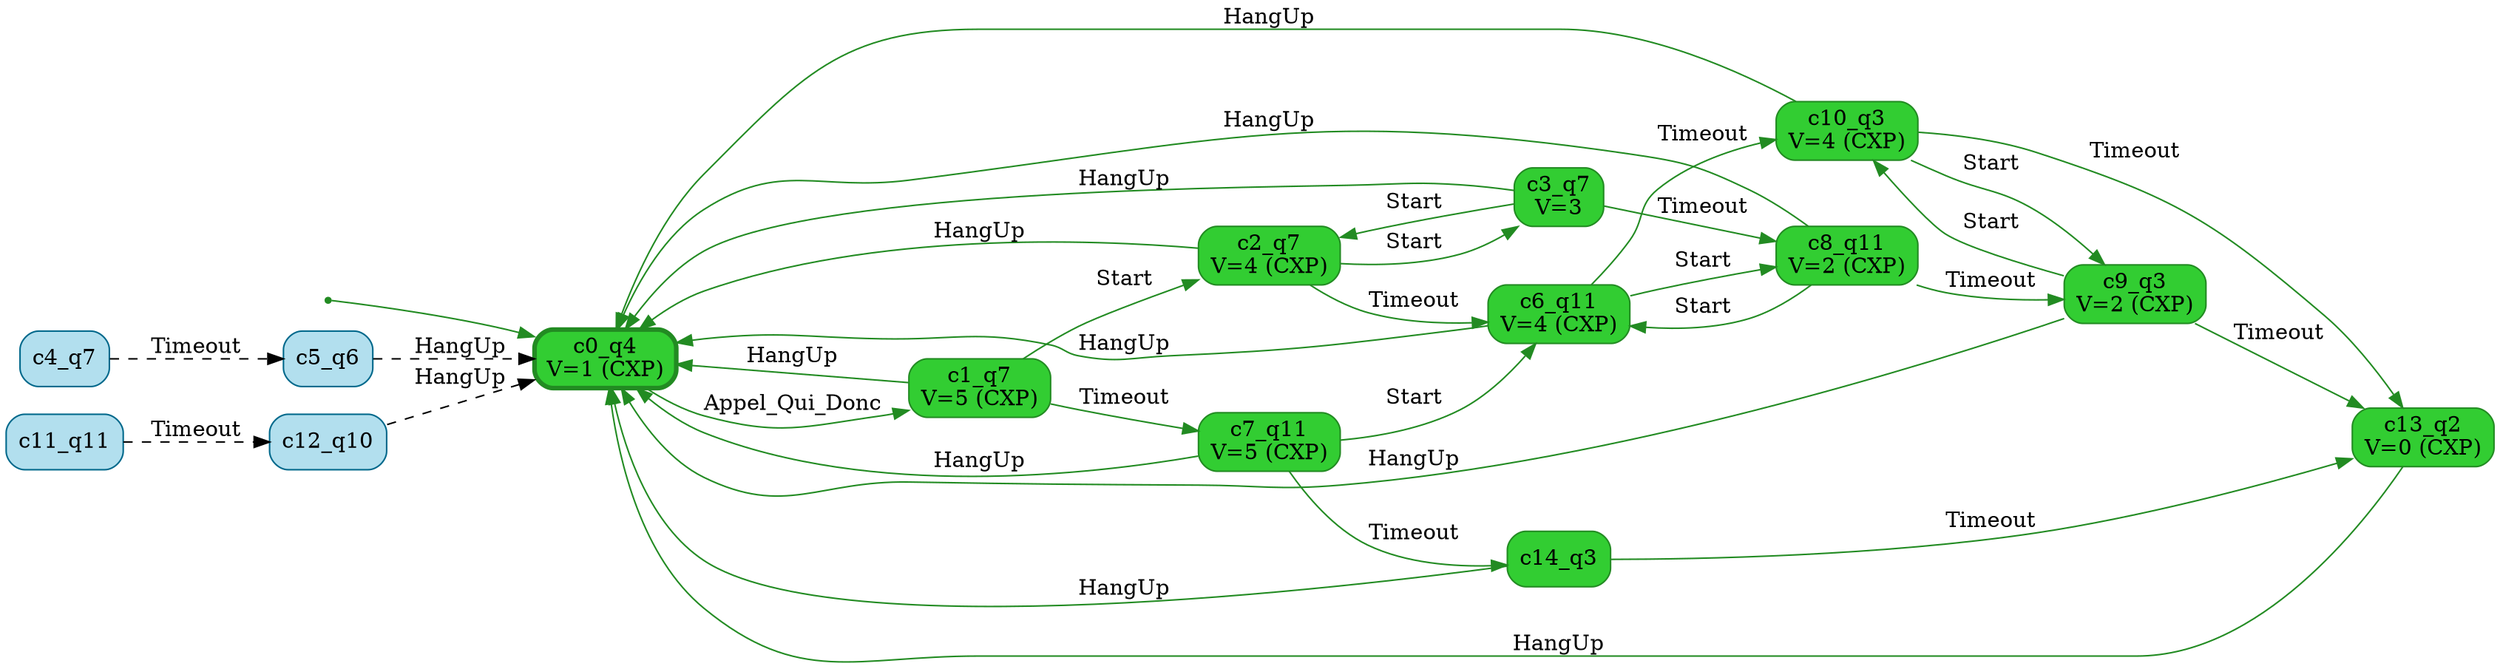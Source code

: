 digraph g {

	rankdir="LR"

	__invisible__[shape="point", color="forestgreen"]
	c0_q4[label="c0_q4\nV=1 (CXP)", shape="box", style="rounded, filled", color="forestgreen", fillcolor="limegreen", penwidth=3] // Initial
	c1_q7[label="c1_q7\nV=5 (CXP)", shape="box", style="rounded, filled", color="forestgreen", fillcolor="limegreen"]
	c2_q7[label="c2_q7\nV=4 (CXP)", shape="box", style="rounded, filled", color="forestgreen", fillcolor="limegreen"]
	c6_q11[label="c6_q11\nV=4 (CXP)", shape="box", style="rounded, filled", color="forestgreen", fillcolor="limegreen"]
	c8_q11[label="c8_q11\nV=2 (CXP)", shape="box", style="rounded, filled", color="forestgreen", fillcolor="limegreen"]
	c9_q3[label="c9_q3\nV=2 (CXP)", shape="box", style="rounded, filled", color="forestgreen", fillcolor="limegreen"]
	c10_q3[label="c10_q3\nV=4 (CXP)", shape="box", style="rounded, filled", color="forestgreen", fillcolor="limegreen"]
	c13_q2[label="c13_q2\nV=0 (CXP)", shape="box", style="rounded, filled", color="forestgreen", fillcolor="limegreen"]
	c3_q7[label="c3_q7\nV=3", shape="box", style="rounded, filled", color="forestgreen", fillcolor="limegreen"]
	c7_q11[label="c7_q11\nV=5 (CXP)", shape="box", style="rounded, filled", color="forestgreen", fillcolor="limegreen"]
	c14_q3[label="c14_q3", shape="box", style="rounded, filled", color="forestgreen", fillcolor="limegreen"]
	c4_q7[label="c4_q7", shape="box", style="rounded, filled", color="deepskyblue4", fillcolor="lightblue2"]
	c5_q6[label="c5_q6", shape="box", style="rounded, filled", color="deepskyblue4", fillcolor="lightblue2"]
	c11_q11[label="c11_q11", shape="box", style="rounded, filled", color="deepskyblue4", fillcolor="lightblue2"]
	c12_q10[label="c12_q10", shape="box", style="rounded, filled", color="deepskyblue4", fillcolor="lightblue2"]

	__invisible__ -> c0_q4[color="forestgreen"]
	c0_q4 -> c1_q7[label="Appel_Qui_Donc", color="forestgreen"]
	c1_q7 -> c2_q7[label="Start", color="forestgreen"]
	c2_q7 -> c0_q4[label="HangUp", color="forestgreen"]
	c2_q7 -> c6_q11[label="Timeout", color="forestgreen"]
	c6_q11 -> c8_q11[label="Start", color="forestgreen"]
	c8_q11 -> c6_q11[label="Start", color="forestgreen"]
	c8_q11 -> c9_q3[label="Timeout", color="forestgreen"]
	c9_q3 -> c10_q3[label="Start", color="forestgreen"]
	c10_q3 -> c13_q2[label="Timeout", color="forestgreen"]
	c13_q2 -> c0_q4[label="HangUp", color="forestgreen"]
	c10_q3 -> c0_q4[label="HangUp", color="forestgreen"]
	c10_q3 -> c9_q3[label="Start", color="forestgreen"]
	c9_q3 -> c0_q4[label="HangUp", color="forestgreen"]
	c9_q3 -> c13_q2[label="Timeout", color="forestgreen"]
	c8_q11 -> c0_q4[label="HangUp", color="forestgreen"]
	c6_q11 -> c10_q3[label="Timeout", color="forestgreen"]
	c6_q11 -> c0_q4[label="HangUp", color="forestgreen"]
	c2_q7 -> c3_q7[label="Start", color="forestgreen"]
	c3_q7 -> c2_q7[label="Start", color="forestgreen"]
	c3_q7 -> c0_q4[label="HangUp", color="forestgreen"]
	c3_q7 -> c8_q11[label="Timeout", color="forestgreen"]
	c1_q7 -> c0_q4[label="HangUp", color="forestgreen"]
	c1_q7 -> c7_q11[label="Timeout", color="forestgreen"]
	c7_q11 -> c0_q4[label="HangUp", color="forestgreen"]
	c7_q11 -> c6_q11[label="Start", color="forestgreen"]
	c7_q11 -> c14_q3[label="Timeout", color="forestgreen"]
	c14_q3 -> c13_q2[label="Timeout", color="forestgreen"]
	c14_q3 -> c0_q4[label="HangUp", color="forestgreen"]
	c4_q7 -> c5_q6[label="Timeout", color="black", style="dashed"]
	c5_q6 -> c0_q4[label="HangUp", color="black", style="dashed"]
	c11_q11 -> c12_q10[label="Timeout", color="black", style="dashed"]
	c12_q10 -> c0_q4[label="HangUp", color="black", style="dashed"]

}

